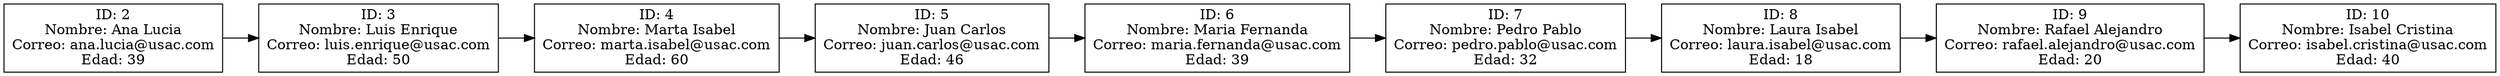 digraph ListaSimplementeEnlazada{
  rankdir=LR;
  node0 [label="ID: 2
Nombre: Ana Lucia
Correo: ana.lucia@usac.com
Edad: 39" shape = box];
  node0 -> node1;
  node1 [label="ID: 3
Nombre: Luis Enrique
Correo: luis.enrique@usac.com
Edad: 50" shape = box];
  node1 -> node2;
  node2 [label="ID: 4
Nombre: Marta Isabel
Correo: marta.isabel@usac.com
Edad: 60" shape = box];
  node2 -> node3;
  node3 [label="ID: 5
Nombre: Juan Carlos
Correo: juan.carlos@usac.com
Edad: 46" shape = box];
  node3 -> node4;
  node4 [label="ID: 6
Nombre: Maria Fernanda
Correo: maria.fernanda@usac.com
Edad: 39" shape = box];
  node4 -> node5;
  node5 [label="ID: 7
Nombre: Pedro Pablo
Correo: pedro.pablo@usac.com
Edad: 32" shape = box];
  node5 -> node6;
  node6 [label="ID: 8
Nombre: Laura Isabel
Correo: laura.isabel@usac.com
Edad: 18" shape = box];
  node6 -> node7;
  node7 [label="ID: 9
Nombre: Rafael Alejandro
Correo: rafael.alejandro@usac.com
Edad: 20" shape = box];
  node7 -> node8;
  node8 [label="ID: 10
Nombre: Isabel Cristina
Correo: isabel.cristina@usac.com
Edad: 40" shape = box];
}
